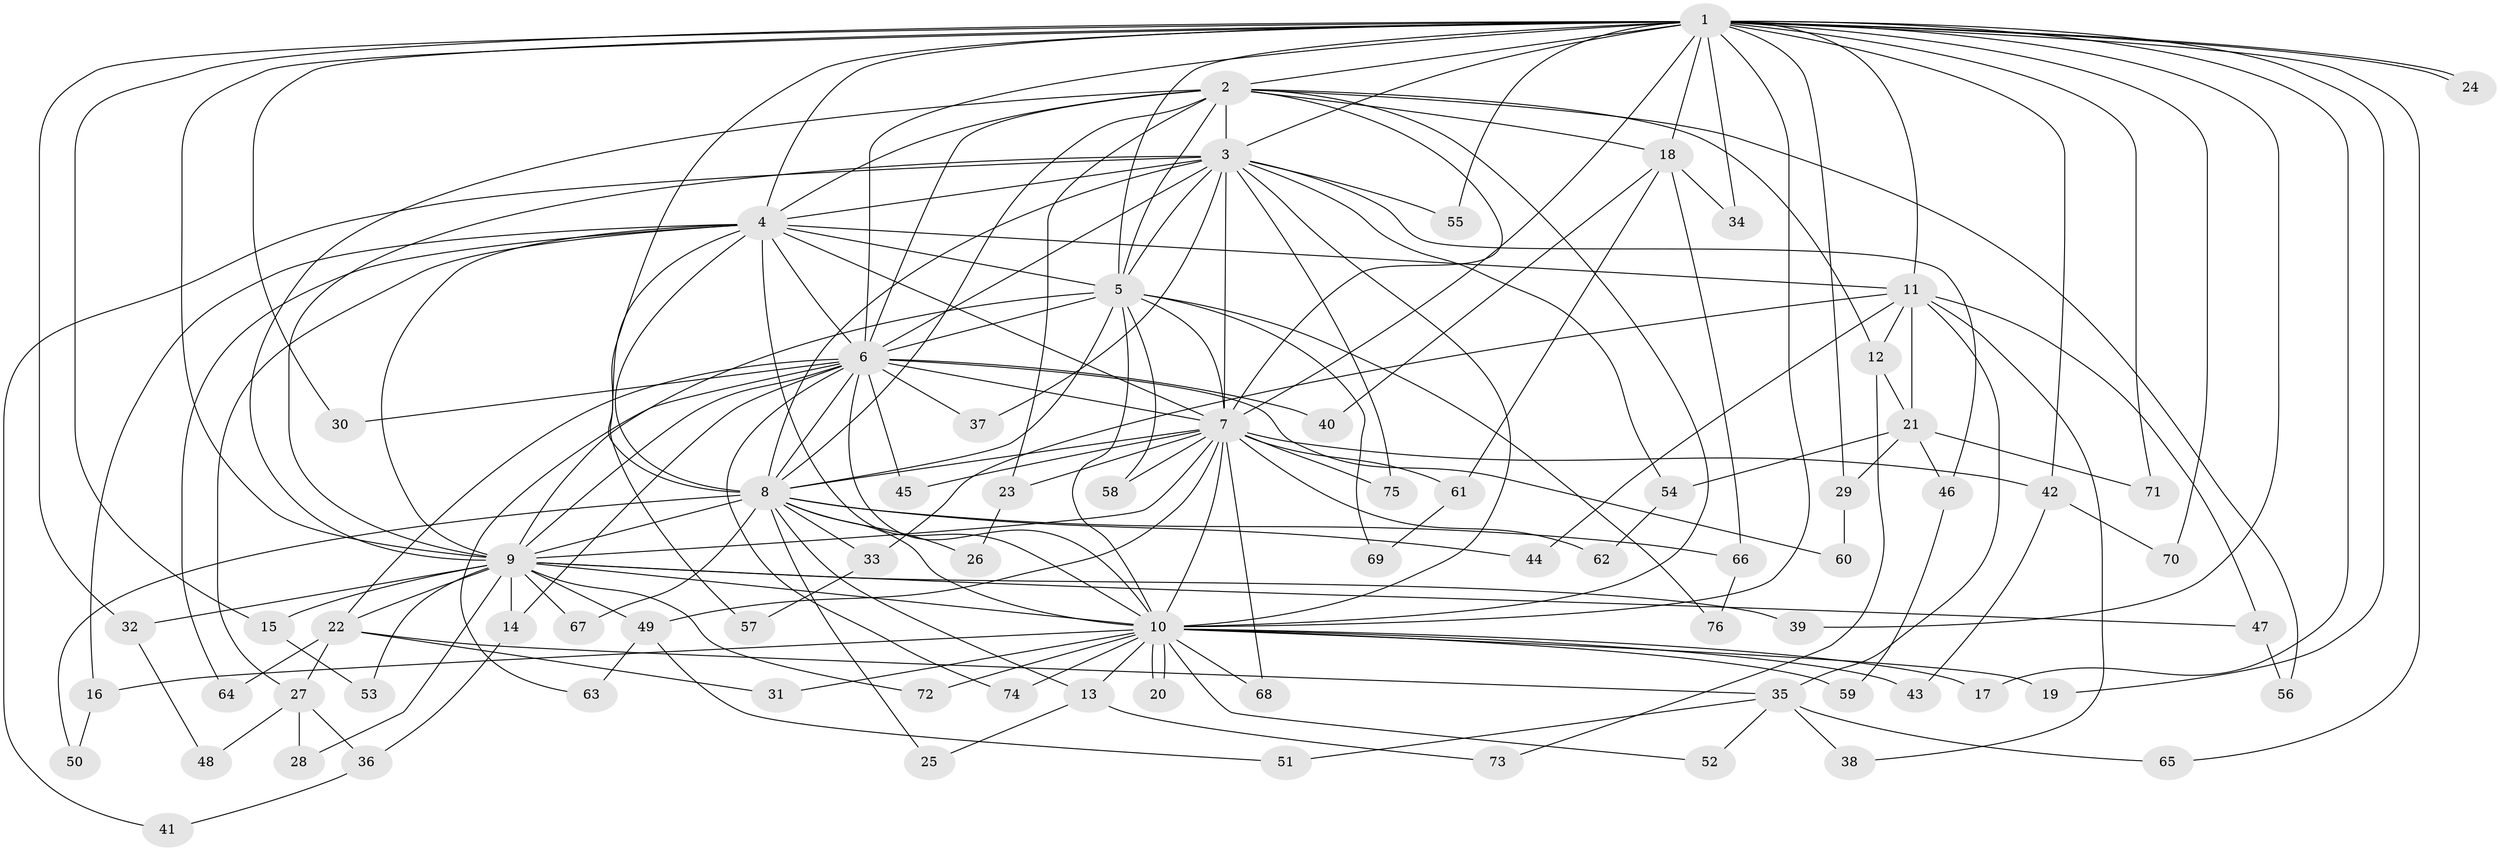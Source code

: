 // coarse degree distribution, {11: 0.043478260869565216, 5: 0.13043478260869565, 1: 0.08695652173913043, 13: 0.08695652173913043, 6: 0.08695652173913043, 2: 0.13043478260869565, 12: 0.043478260869565216, 4: 0.08695652173913043, 14: 0.043478260869565216, 3: 0.13043478260869565, 7: 0.043478260869565216, 10: 0.043478260869565216, 8: 0.043478260869565216}
// Generated by graph-tools (version 1.1) at 2025/36/03/04/25 23:36:27]
// undirected, 76 vertices, 177 edges
graph export_dot {
  node [color=gray90,style=filled];
  1;
  2;
  3;
  4;
  5;
  6;
  7;
  8;
  9;
  10;
  11;
  12;
  13;
  14;
  15;
  16;
  17;
  18;
  19;
  20;
  21;
  22;
  23;
  24;
  25;
  26;
  27;
  28;
  29;
  30;
  31;
  32;
  33;
  34;
  35;
  36;
  37;
  38;
  39;
  40;
  41;
  42;
  43;
  44;
  45;
  46;
  47;
  48;
  49;
  50;
  51;
  52;
  53;
  54;
  55;
  56;
  57;
  58;
  59;
  60;
  61;
  62;
  63;
  64;
  65;
  66;
  67;
  68;
  69;
  70;
  71;
  72;
  73;
  74;
  75;
  76;
  1 -- 2;
  1 -- 3;
  1 -- 4;
  1 -- 5;
  1 -- 6;
  1 -- 7;
  1 -- 8;
  1 -- 9;
  1 -- 10;
  1 -- 11;
  1 -- 15;
  1 -- 17;
  1 -- 18;
  1 -- 19;
  1 -- 24;
  1 -- 24;
  1 -- 29;
  1 -- 30;
  1 -- 32;
  1 -- 34;
  1 -- 39;
  1 -- 42;
  1 -- 55;
  1 -- 65;
  1 -- 70;
  1 -- 71;
  2 -- 3;
  2 -- 4;
  2 -- 5;
  2 -- 6;
  2 -- 7;
  2 -- 8;
  2 -- 9;
  2 -- 10;
  2 -- 12;
  2 -- 18;
  2 -- 23;
  2 -- 56;
  3 -- 4;
  3 -- 5;
  3 -- 6;
  3 -- 7;
  3 -- 8;
  3 -- 9;
  3 -- 10;
  3 -- 37;
  3 -- 41;
  3 -- 46;
  3 -- 54;
  3 -- 55;
  3 -- 75;
  4 -- 5;
  4 -- 6;
  4 -- 7;
  4 -- 8;
  4 -- 9;
  4 -- 10;
  4 -- 11;
  4 -- 16;
  4 -- 27;
  4 -- 57;
  4 -- 64;
  5 -- 6;
  5 -- 7;
  5 -- 8;
  5 -- 9;
  5 -- 10;
  5 -- 58;
  5 -- 69;
  5 -- 76;
  6 -- 7;
  6 -- 8;
  6 -- 9;
  6 -- 10;
  6 -- 14;
  6 -- 22;
  6 -- 30;
  6 -- 37;
  6 -- 40;
  6 -- 45;
  6 -- 60;
  6 -- 63;
  6 -- 74;
  7 -- 8;
  7 -- 9;
  7 -- 10;
  7 -- 23;
  7 -- 42;
  7 -- 45;
  7 -- 49;
  7 -- 58;
  7 -- 61;
  7 -- 62;
  7 -- 68;
  7 -- 75;
  8 -- 9;
  8 -- 10;
  8 -- 13;
  8 -- 25;
  8 -- 26;
  8 -- 33;
  8 -- 44;
  8 -- 50;
  8 -- 66;
  8 -- 67;
  9 -- 10;
  9 -- 14;
  9 -- 15;
  9 -- 22;
  9 -- 28;
  9 -- 32;
  9 -- 39;
  9 -- 47;
  9 -- 49;
  9 -- 53;
  9 -- 67;
  9 -- 72;
  10 -- 13;
  10 -- 16;
  10 -- 17;
  10 -- 19;
  10 -- 20;
  10 -- 20;
  10 -- 31;
  10 -- 43;
  10 -- 52;
  10 -- 59;
  10 -- 68;
  10 -- 72;
  10 -- 74;
  11 -- 12;
  11 -- 21;
  11 -- 33;
  11 -- 35;
  11 -- 38;
  11 -- 44;
  11 -- 47;
  12 -- 21;
  12 -- 73;
  13 -- 25;
  13 -- 73;
  14 -- 36;
  15 -- 53;
  16 -- 50;
  18 -- 34;
  18 -- 40;
  18 -- 61;
  18 -- 66;
  21 -- 29;
  21 -- 46;
  21 -- 54;
  21 -- 71;
  22 -- 27;
  22 -- 31;
  22 -- 35;
  22 -- 64;
  23 -- 26;
  27 -- 28;
  27 -- 36;
  27 -- 48;
  29 -- 60;
  32 -- 48;
  33 -- 57;
  35 -- 38;
  35 -- 51;
  35 -- 52;
  35 -- 65;
  36 -- 41;
  42 -- 43;
  42 -- 70;
  46 -- 59;
  47 -- 56;
  49 -- 51;
  49 -- 63;
  54 -- 62;
  61 -- 69;
  66 -- 76;
}

